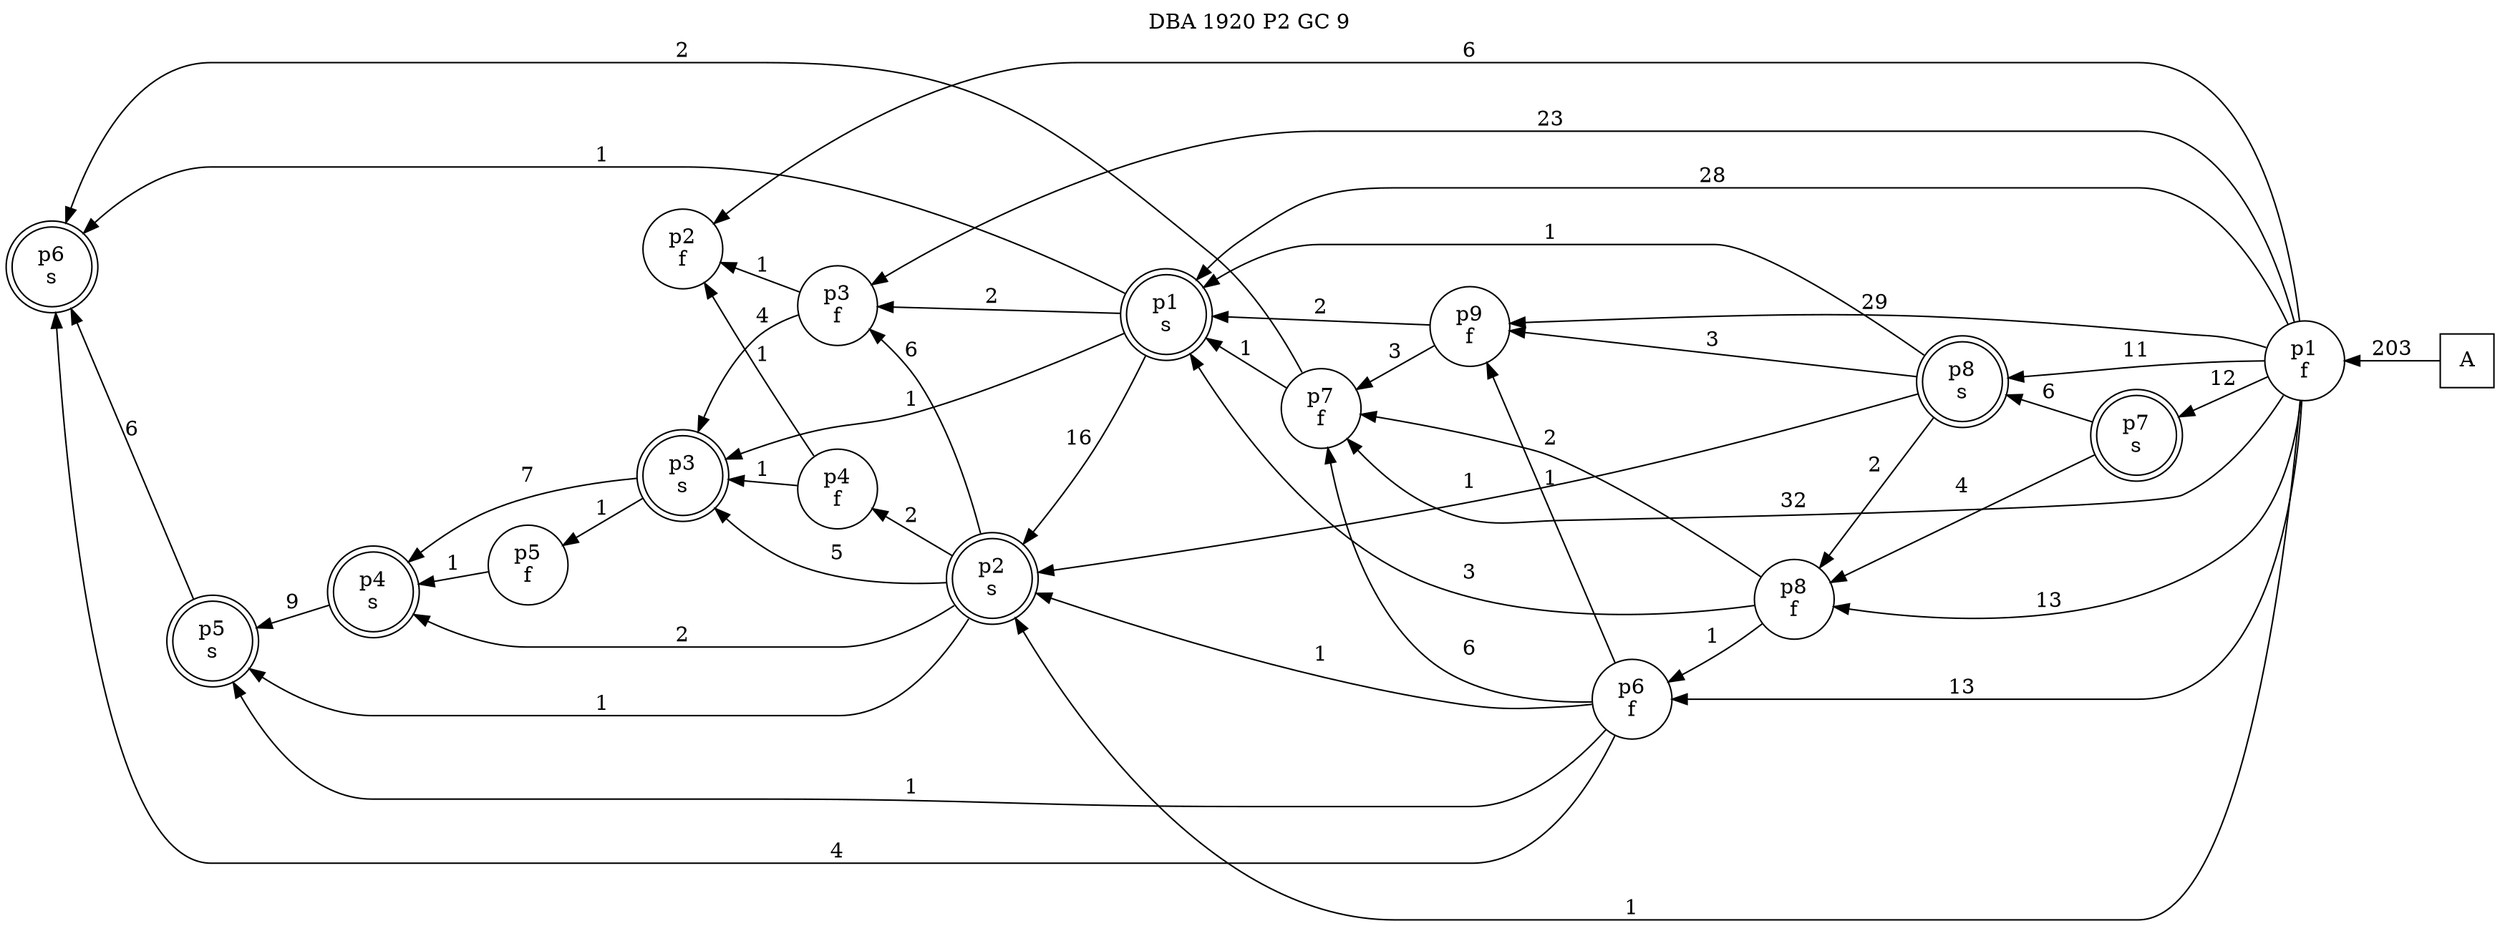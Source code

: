 digraph DBA_1920_P2_GC_9_LOW {
labelloc="tl"
label= " DBA 1920 P2 GC 9 "
rankdir="RL";
"A" [shape="square" label="A"]
"p1_f" [shape="circle" label="p1
f"]
"p9_f" [shape="circle" label="p9
f"]
"p2_f" [shape="circle" label="p2
f"]
"p3_f" [shape="circle" label="p3
f"]
"p1_s" [shape="doublecircle" label="p1
s"]
"p2_s" [shape="doublecircle" label="p2
s"]
"p3_s" [shape="doublecircle" label="p3
s"]
"p4_s" [shape="doublecircle" label="p4
s"]
"p5_s" [shape="doublecircle" label="p5
s"]
"p7_s" [shape="doublecircle" label="p7
s"]
"p8_f" [shape="circle" label="p8
f"]
"p6_f" [shape="circle" label="p6
f"]
"p7_f" [shape="circle" label="p7
f"]
"p4_f" [shape="circle" label="p4
f"]
"p5_f" [shape="circle" label="p5
f"]
"p6_s" [shape="doublecircle" label="p6
s"]
"p8_s" [shape="doublecircle" label="p8
s"]
"A" -> "p1_f" [ label=203]
"p1_f" -> "p9_f" [ label=29]
"p1_f" -> "p2_f" [ label=6]
"p1_f" -> "p3_f" [ label=23]
"p1_f" -> "p1_s" [ label=28]
"p1_f" -> "p2_s" [ label=1]
"p1_f" -> "p7_s" [ label=12]
"p1_f" -> "p8_f" [ label=13]
"p1_f" -> "p6_f" [ label=13]
"p1_f" -> "p7_f" [ label=32]
"p1_f" -> "p8_s" [ label=11]
"p9_f" -> "p1_s" [ label=2]
"p9_f" -> "p7_f" [ label=3]
"p3_f" -> "p2_f" [ label=1]
"p3_f" -> "p3_s" [ label=4]
"p1_s" -> "p3_f" [ label=2]
"p1_s" -> "p2_s" [ label=16]
"p1_s" -> "p3_s" [ label=1]
"p1_s" -> "p6_s" [ label=1]
"p2_s" -> "p3_f" [ label=6]
"p2_s" -> "p3_s" [ label=5]
"p2_s" -> "p4_s" [ label=2]
"p2_s" -> "p5_s" [ label=1]
"p2_s" -> "p4_f" [ label=2]
"p3_s" -> "p4_s" [ label=7]
"p3_s" -> "p5_f" [ label=1]
"p4_s" -> "p5_s" [ label=9]
"p5_s" -> "p6_s" [ label=6]
"p7_s" -> "p8_f" [ label=4]
"p7_s" -> "p8_s" [ label=6]
"p8_f" -> "p1_s" [ label=3]
"p8_f" -> "p6_f" [ label=1]
"p8_f" -> "p7_f" [ label=2]
"p6_f" -> "p9_f" [ label=1]
"p6_f" -> "p2_s" [ label=1]
"p6_f" -> "p5_s" [ label=1]
"p6_f" -> "p7_f" [ label=6]
"p6_f" -> "p6_s" [ label=4]
"p7_f" -> "p1_s" [ label=1]
"p7_f" -> "p6_s" [ label=2]
"p4_f" -> "p2_f" [ label=1]
"p4_f" -> "p3_s" [ label=1]
"p5_f" -> "p4_s" [ label=1]
"p8_s" -> "p9_f" [ label=3]
"p8_s" -> "p1_s" [ label=1]
"p8_s" -> "p2_s" [ label=1]
"p8_s" -> "p8_f" [ label=2]
}
